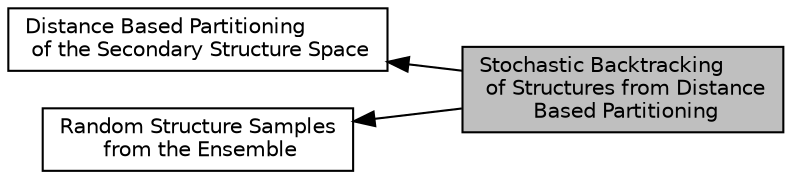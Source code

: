 digraph "Stochastic Backtracking of Structures from Distance Based Partitioning"
{
  bgcolor="transparent";
  edge [fontname="Helvetica",fontsize="10",labelfontname="Helvetica",labelfontsize="10"];
  node [fontname="Helvetica",fontsize="10",shape=box];
  rankdir=LR;
  Node0 [label="Stochastic Backtracking\l of Structures from Distance\l Based Partitioning",height=0.2,width=0.4,color="black", fillcolor="grey75", style="filled", fontcolor="black",tooltip="Contains functions related to stochastic backtracking from a specified distance class."];
  Node1 [label="Distance Based Partitioning\l of the Secondary Structure Space",height=0.2,width=0.4,color="black",URL="$group__kl__neighborhood.html",tooltip=" "];
  Node2 [label="Random Structure Samples\l from the Ensemble",height=0.2,width=0.4,color="black",URL="$group__subopt__stochbt.html",tooltip="Functions to draw random structure samples from the ensemble according to their equilibrium probabili..."];
  Node1->Node0 [shape=plaintext, dir="back", style="solid"];
  Node2->Node0 [shape=plaintext, dir="back", style="solid"];
}
